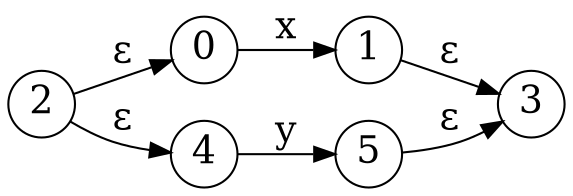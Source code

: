 digraph nfa {
  rankdir = LR;
  node [shape = circle, height = 0.45, fontsize=18, fixedsize=true];
  2 -> 0 [label="&epsilon;", fontsize=18];
  0 -> 1 [label="x", fontsize=18];
  1 -> 3 [label="&epsilon;", fontsize=18];
  2 -> 4 [label="&epsilon;", fontsize=18];
  4 -> 5 [label="y", fontsize=18];
  5 -> 3 [label="&epsilon;", fontsize=18];
}
